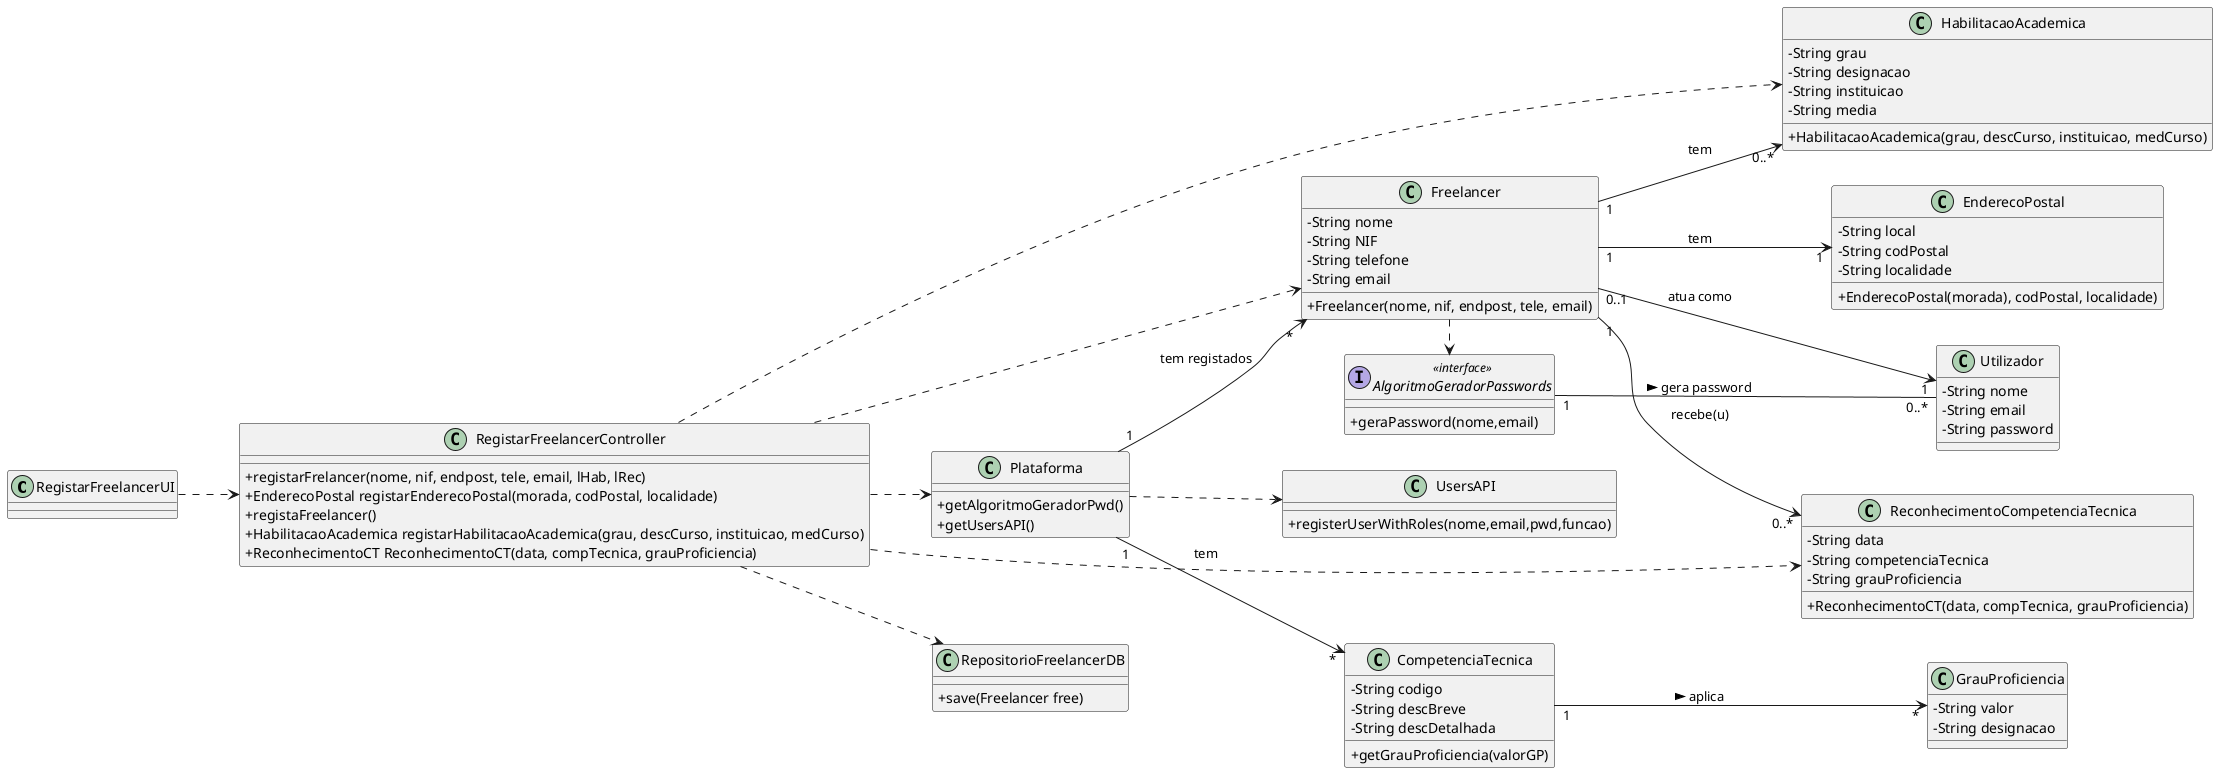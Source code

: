 @startuml
skinparam classAttributeIconSize 0

left to right direction

class RegistarFreelancerUI {
    
}

class RegistarFreelancerController {    
  +registarFrelancer(nome, nif, endpost, tele, email, lHab, lRec)
  +EnderecoPostal registarEnderecoPostal(morada, codPostal, localidade)
  +registaFreelancer()  
  +HabilitacaoAcademica registarHabilitacaoAcademica(grau, descCurso, instituicao, medCurso)
  +ReconhecimentoCT ReconhecimentoCT(data, compTecnica, grauProficiencia)
}

class Plataforma {
  +getAlgoritmoGeradorPwd()
  +getUsersAPI()
}

class CompetenciaTecnica {
  -String codigo
  -String descBreve
  -String descDetalhada
  +getGrauProficiencia(valorGP)
}

class GrauProficiencia {
  -String valor
  -String designacao
}

class Freelancer {
  -String nome
  -String NIF
  -String telefone
  -String email
   +Freelancer(nome, nif, endpost, tele, email)
}

class HabilitacaoAcademica {
  -String grau
  -String designacao 
  -String instituicao 
  -String media
  +HabilitacaoAcademica(grau, descCurso, instituicao, medCurso)
}

class ReconhecimentoCompetenciaTecnica {
  -String data
  -String competenciaTecnica
  -String grauProficiencia  
  +ReconhecimentoCT(data, compTecnica, grauProficiencia)
}

class EnderecoPostal {
  -String local
  -String codPostal
  -String localidade  
  +EnderecoPostal(morada), codPostal, localidade)
}


class Utilizador {
  -String nome
  -String email
  -String password
}

class UsersAPI {
   +registerUserWithRoles(nome,email,pwd,funcao)
}

interface AlgoritmoGeradorPasswords  <<interface>>{
  +geraPassword(nome,email)
}

class RepositorioFreelancerDB {
  +save(Freelancer free)
}


RegistarFreelancerUI ..> RegistarFreelancerController
RegistarFreelancerController ..> Plataforma
RegistarFreelancerController ..> RepositorioFreelancerDB
RegistarFreelancerController ..> Freelancer
RegistarFreelancerController ..> ReconhecimentoCompetenciaTecnica
RegistarFreelancerController ..> HabilitacaoAcademica
Plataforma  "1" --> "*" CompetenciaTecnica : tem
Plataforma  "1" --> "*" Freelancer : tem registados
Plataforma ..> UsersAPI

Freelancer "1" --> "0..*" HabilitacaoAcademica: tem
Freelancer "1" --> "0..*" ReconhecimentoCompetenciaTecnica: recebe(u)
Freelancer "1" --> "1" EnderecoPostal: tem
Freelancer "0..1" --> "1" Utilizador: atua como

CompetenciaTecnica "1" --> "*" GrauProficiencia: aplica >

AlgoritmoGeradorPasswords "1" -- "0..*" Utilizador: gera password >

AlgoritmoGeradorPasswords <.l. Freelancer



@enduml